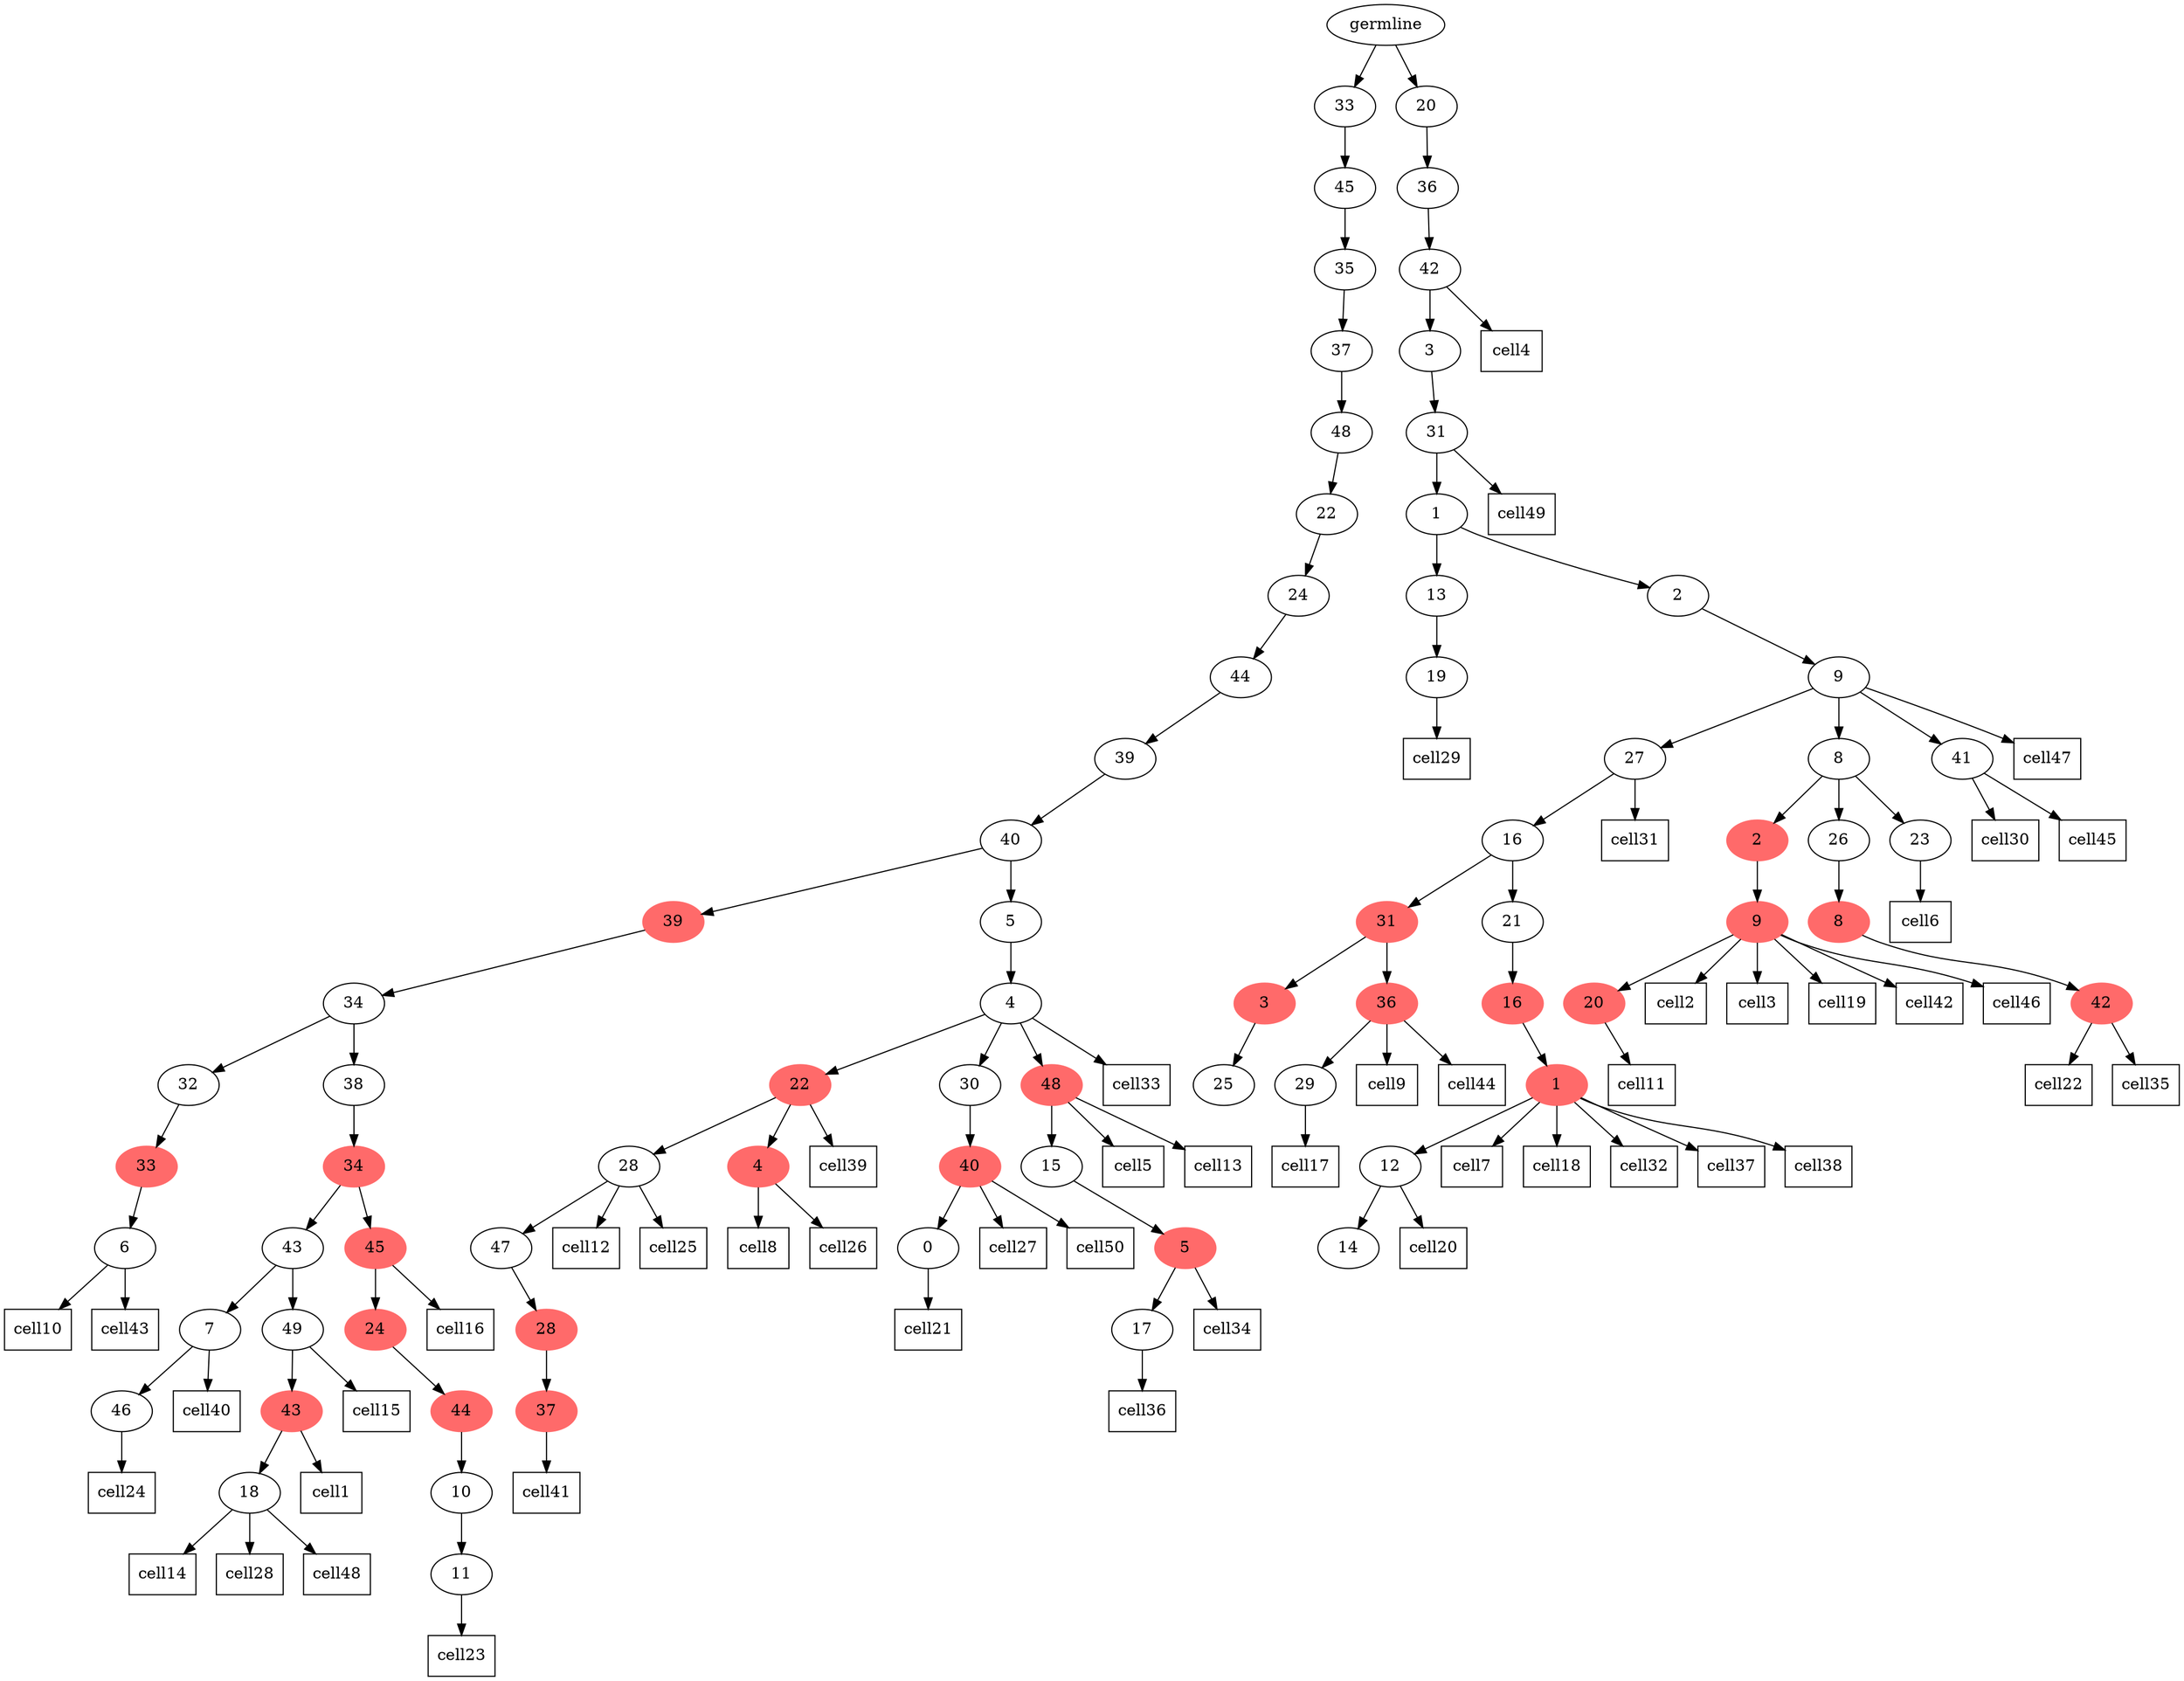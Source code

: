 digraph g {
	"73" -> "74";
	"74" [label="6"];
	"72" -> "73";
	"73" [color=indianred1, style=filled, label="33"];
	"70" -> "71";
	"71" [label="46"];
	"68" -> "69";
	"69" [label="18"];
	"67" -> "68";
	"68" [color=indianred1, style=filled, label="43"];
	"66" -> "67";
	"67" [label="49"];
	"66" -> "70";
	"70" [label="7"];
	"64" -> "65";
	"65" [label="11"];
	"63" -> "64";
	"64" [label="10"];
	"62" -> "63";
	"63" [color=indianred1, style=filled, label="44"];
	"61" -> "62";
	"62" [color=indianred1, style=filled, label="24"];
	"60" -> "61";
	"61" [color=indianred1, style=filled, label="45"];
	"60" -> "66";
	"66" [label="43"];
	"59" -> "60";
	"60" [color=indianred1, style=filled, label="34"];
	"58" -> "59";
	"59" [label="38"];
	"58" -> "72";
	"72" [label="32"];
	"57" -> "58";
	"58" [label="34"];
	"54" -> "55";
	"55" [color=indianred1, style=filled, label="37"];
	"53" -> "54";
	"54" [color=indianred1, style=filled, label="28"];
	"52" -> "53";
	"53" [label="47"];
	"51" -> "52";
	"52" [label="28"];
	"51" -> "56";
	"56" [color=indianred1, style=filled, label="4"];
	"49" -> "50";
	"50" [label="0"];
	"48" -> "49";
	"49" [color=indianred1, style=filled, label="40"];
	"46" -> "47";
	"47" [label="17"];
	"45" -> "46";
	"46" [color=indianred1, style=filled, label="5"];
	"44" -> "45";
	"45" [label="15"];
	"43" -> "44";
	"44" [color=indianred1, style=filled, label="48"];
	"43" -> "48";
	"48" [label="30"];
	"43" -> "51";
	"51" [color=indianred1, style=filled, label="22"];
	"42" -> "43";
	"43" [label="4"];
	"41" -> "42";
	"42" [label="5"];
	"41" -> "57";
	"57" [color=indianred1, style=filled, label="39"];
	"40" -> "41";
	"41" [label="40"];
	"39" -> "40";
	"40" [label="39"];
	"38" -> "39";
	"39" [label="44"];
	"37" -> "38";
	"38" [label="24"];
	"36" -> "37";
	"37" [label="22"];
	"35" -> "36";
	"36" [label="48"];
	"34" -> "35";
	"35" [label="37"];
	"33" -> "34";
	"34" [label="35"];
	"32" -> "33";
	"33" [label="45"];
	"30" -> "31";
	"31" [label="19"];
	"27" -> "28";
	"28" [label="25"];
	"25" -> "26";
	"26" [label="29"];
	"24" -> "25";
	"25" [color=indianred1, style=filled, label="36"];
	"24" -> "27";
	"27" [color=indianred1, style=filled, label="3"];
	"22" -> "23";
	"23" [label="14"];
	"21" -> "22";
	"22" [label="12"];
	"20" -> "21";
	"21" [color=indianred1, style=filled, label="1"];
	"19" -> "20";
	"20" [color=indianred1, style=filled, label="16"];
	"18" -> "19";
	"19" [label="21"];
	"18" -> "24";
	"24" [color=indianred1, style=filled, label="31"];
	"17" -> "18";
	"18" [label="16"];
	"14" -> "15";
	"15" [color=indianred1, style=filled, label="20"];
	"13" -> "14";
	"14" [color=indianred1, style=filled, label="9"];
	"11" -> "12";
	"12" [color=indianred1, style=filled, label="42"];
	"10" -> "11";
	"11" [color=indianred1, style=filled, label="8"];
	"9" -> "10";
	"10" [label="26"];
	"9" -> "13";
	"13" [color=indianred1, style=filled, label="2"];
	"9" -> "16";
	"16" [label="23"];
	"8" -> "9";
	"9" [label="8"];
	"8" -> "17";
	"17" [label="27"];
	"8" -> "29";
	"29" [label="41"];
	"7" -> "8";
	"8" [label="9"];
	"6" -> "7";
	"7" [label="2"];
	"6" -> "30";
	"30" [label="13"];
	"5" -> "6";
	"6" [label="1"];
	"4" -> "5";
	"5" [label="31"];
	"3" -> "4";
	"4" [label="3"];
	"2" -> "3";
	"3" [label="42"];
	"1" -> "2";
	"2" [label="36"];
	"0" -> "1";
	"1" [label="20"];
	"0" -> "32";
	"32" [label="33"];
	"0" [label="germline"];
	"68" -> cell1;
	cell1 [shape=box]
	"14" -> cell2;
	cell2 [shape=box]
	"14" -> cell3;
	cell3 [shape=box]
	"3" -> cell4;
	cell4 [shape=box]
	"44" -> cell5;
	cell5 [shape=box]
	"16" -> cell6;
	cell6 [shape=box]
	"21" -> cell7;
	cell7 [shape=box]
	"56" -> cell8;
	cell8 [shape=box]
	"25" -> cell9;
	cell9 [shape=box]
	"74" -> cell10;
	cell10 [shape=box]
	"15" -> cell11;
	cell11 [shape=box]
	"52" -> cell12;
	cell12 [shape=box]
	"44" -> cell13;
	cell13 [shape=box]
	"69" -> cell14;
	cell14 [shape=box]
	"67" -> cell15;
	cell15 [shape=box]
	"61" -> cell16;
	cell16 [shape=box]
	"26" -> cell17;
	cell17 [shape=box]
	"21" -> cell18;
	cell18 [shape=box]
	"14" -> cell19;
	cell19 [shape=box]
	"22" -> cell20;
	cell20 [shape=box]
	"50" -> cell21;
	cell21 [shape=box]
	"12" -> cell22;
	cell22 [shape=box]
	"65" -> cell23;
	cell23 [shape=box]
	"71" -> cell24;
	cell24 [shape=box]
	"52" -> cell25;
	cell25 [shape=box]
	"56" -> cell26;
	cell26 [shape=box]
	"49" -> cell27;
	cell27 [shape=box]
	"69" -> cell28;
	cell28 [shape=box]
	"31" -> cell29;
	cell29 [shape=box]
	"29" -> cell30;
	cell30 [shape=box]
	"17" -> cell31;
	cell31 [shape=box]
	"21" -> cell32;
	cell32 [shape=box]
	"43" -> cell33;
	cell33 [shape=box]
	"46" -> cell34;
	cell34 [shape=box]
	"12" -> cell35;
	cell35 [shape=box]
	"47" -> cell36;
	cell36 [shape=box]
	"21" -> cell37;
	cell37 [shape=box]
	"21" -> cell38;
	cell38 [shape=box]
	"51" -> cell39;
	cell39 [shape=box]
	"70" -> cell40;
	cell40 [shape=box]
	"55" -> cell41;
	cell41 [shape=box]
	"14" -> cell42;
	cell42 [shape=box]
	"74" -> cell43;
	cell43 [shape=box]
	"25" -> cell44;
	cell44 [shape=box]
	"29" -> cell45;
	cell45 [shape=box]
	"14" -> cell46;
	cell46 [shape=box]
	"8" -> cell47;
	cell47 [shape=box]
	"69" -> cell48;
	cell48 [shape=box]
	"5" -> cell49;
	cell49 [shape=box]
	"49" -> cell50;
	cell50 [shape=box]
}
